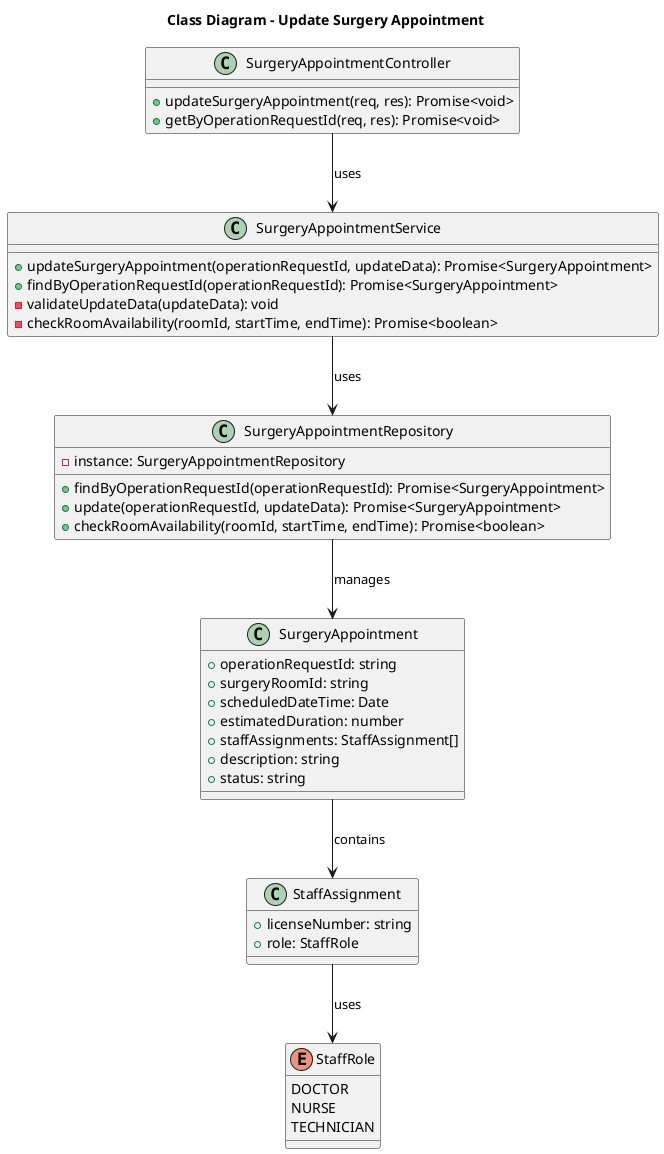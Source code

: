 @startuml CD
title "Class Diagram - Update Surgery Appointment"

class SurgeryAppointmentController {
  +updateSurgeryAppointment(req, res): Promise<void>
  +getByOperationRequestId(req, res): Promise<void>
}

class SurgeryAppointmentService {
  +updateSurgeryAppointment(operationRequestId, updateData): Promise<SurgeryAppointment>
  +findByOperationRequestId(operationRequestId): Promise<SurgeryAppointment>
  -validateUpdateData(updateData): void
  -checkRoomAvailability(roomId, startTime, endTime): Promise<boolean>
}

class SurgeryAppointmentRepository {
  -instance: SurgeryAppointmentRepository
  +findByOperationRequestId(operationRequestId): Promise<SurgeryAppointment>
  +update(operationRequestId, updateData): Promise<SurgeryAppointment>
  +checkRoomAvailability(roomId, startTime, endTime): Promise<boolean>
}

class SurgeryAppointment {
  +operationRequestId: string
  +surgeryRoomId: string
  +scheduledDateTime: Date
  +estimatedDuration: number
  +staffAssignments: StaffAssignment[]
  +description: string
  +status: string
}

class StaffAssignment {
  +licenseNumber: string
  +role: StaffRole
}

enum StaffRole {
  DOCTOR
  NURSE
  TECHNICIAN
}

SurgeryAppointmentController --> SurgeryAppointmentService: uses
SurgeryAppointmentService --> SurgeryAppointmentRepository: uses
SurgeryAppointmentRepository --> SurgeryAppointment: manages
SurgeryAppointment --> StaffAssignment: contains
StaffAssignment --> StaffRole: uses

@enduml